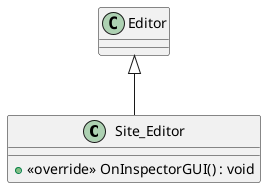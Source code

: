 @startuml
class Site_Editor {
    + <<override>> OnInspectorGUI() : void
}
Editor <|-- Site_Editor
@enduml

